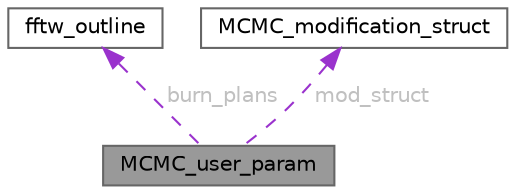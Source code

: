 digraph "MCMC_user_param"
{
 // LATEX_PDF_SIZE
  bgcolor="transparent";
  edge [fontname=Helvetica,fontsize=10,labelfontname=Helvetica,labelfontsize=10];
  node [fontname=Helvetica,fontsize=10,shape=box,height=0.2,width=0.4];
  Node1 [id="Node000001",label="MCMC_user_param",height=0.2,width=0.4,color="gray40", fillcolor="grey60", style="filled", fontcolor="black",tooltip=" "];
  Node2 -> Node1 [id="edge1_Node000001_Node000002",dir="back",color="darkorchid3",style="dashed",tooltip=" ",label=" burn_plans",fontcolor="grey" ];
  Node2 [id="Node000002",label="fftw_outline",height=0.2,width=0.4,color="gray40", fillcolor="white", style="filled",URL="$structfftw__outline.html",tooltip=" "];
  Node3 -> Node1 [id="edge2_Node000001_Node000003",dir="back",color="darkorchid3",style="dashed",tooltip=" ",label=" mod_struct",fontcolor="grey" ];
  Node3 [id="Node000003",label="MCMC_modification_struct",height=0.2,width=0.4,color="gray40", fillcolor="white", style="filled",URL="$structMCMC__modification__struct.html",tooltip=" "];
}
